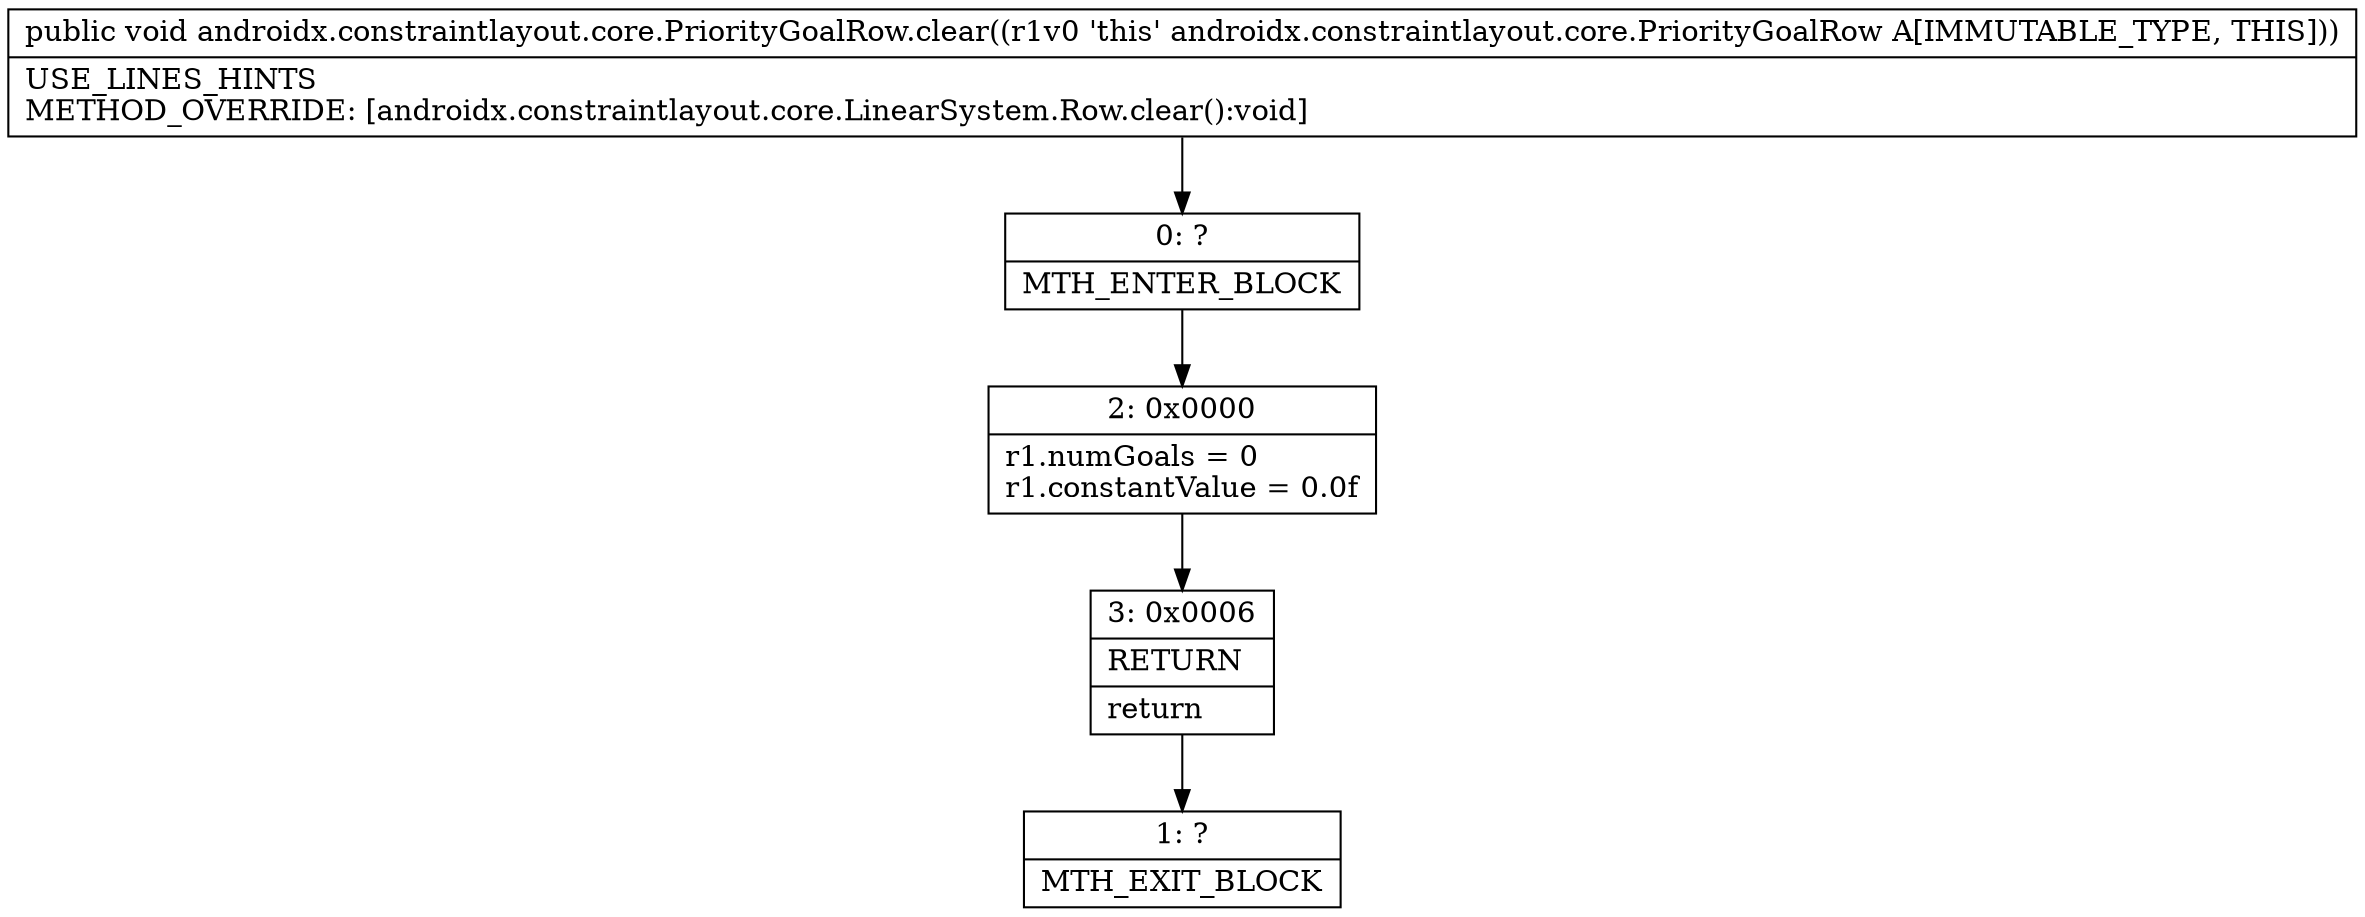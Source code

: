 digraph "CFG forandroidx.constraintlayout.core.PriorityGoalRow.clear()V" {
Node_0 [shape=record,label="{0\:\ ?|MTH_ENTER_BLOCK\l}"];
Node_2 [shape=record,label="{2\:\ 0x0000|r1.numGoals = 0\lr1.constantValue = 0.0f\l}"];
Node_3 [shape=record,label="{3\:\ 0x0006|RETURN\l|return\l}"];
Node_1 [shape=record,label="{1\:\ ?|MTH_EXIT_BLOCK\l}"];
MethodNode[shape=record,label="{public void androidx.constraintlayout.core.PriorityGoalRow.clear((r1v0 'this' androidx.constraintlayout.core.PriorityGoalRow A[IMMUTABLE_TYPE, THIS]))  | USE_LINES_HINTS\lMETHOD_OVERRIDE: [androidx.constraintlayout.core.LinearSystem.Row.clear():void]\l}"];
MethodNode -> Node_0;Node_0 -> Node_2;
Node_2 -> Node_3;
Node_3 -> Node_1;
}

